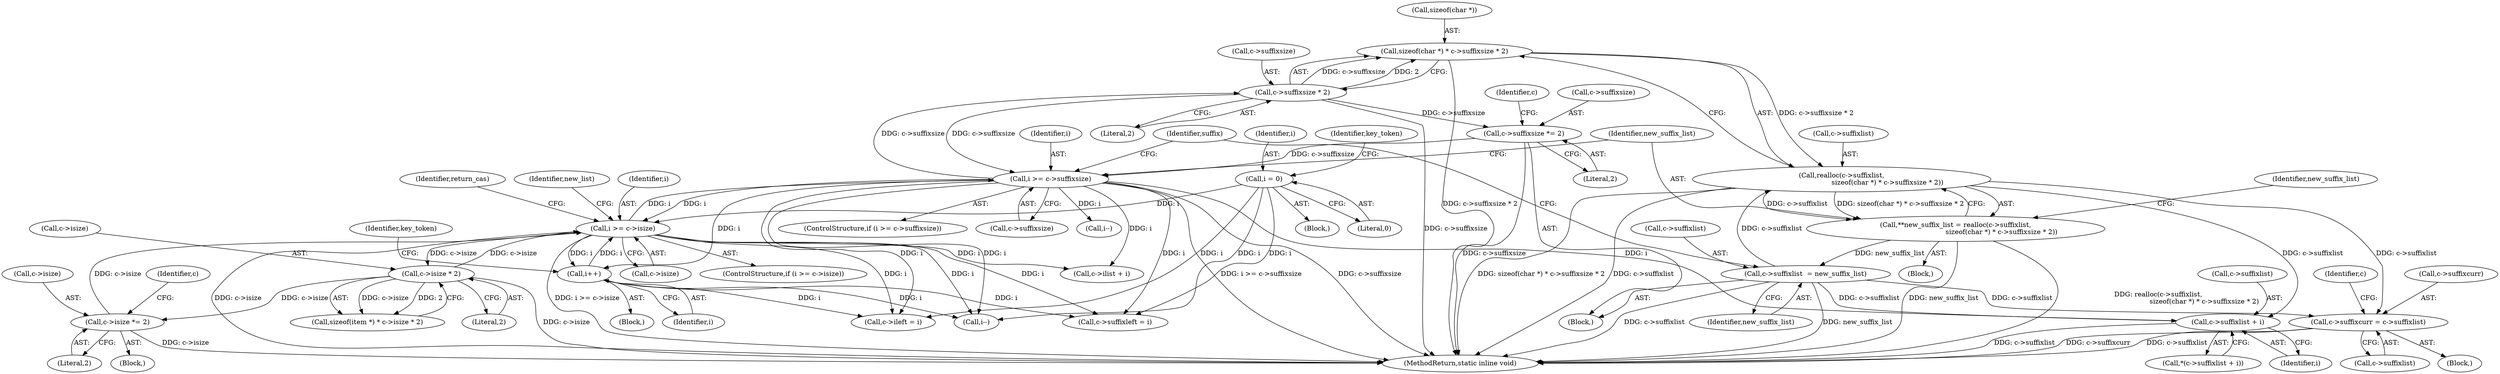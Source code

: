 digraph "0_memcached_a8c4a82787b8b6c256d61bd5c42fb7f92d1bae00@API" {
"1000273" [label="(Call,sizeof(char *) * c->suffixsize * 2)"];
"1000276" [label="(Call,c->suffixsize * 2)"];
"1000260" [label="(Call,i >= c->suffixsize)"];
"1000192" [label="(Call,i >= c->isize)"];
"1000114" [label="(Call,i = 0)"];
"1000602" [label="(Call,i++)"];
"1000208" [label="(Call,c->isize * 2)"];
"1000216" [label="(Call,c->isize *= 2)"];
"1000284" [label="(Call,c->suffixsize *= 2)"];
"1000269" [label="(Call,realloc(c->suffixlist,\n                                           sizeof(char *) * c->suffixsize * 2))"];
"1000267" [label="(Call,**new_suffix_list = realloc(c->suffixlist,\n                                           sizeof(char *) * c->suffixsize * 2))"];
"1000289" [label="(Call,c->suffixlist  = new_suffix_list)"];
"1000345" [label="(Call,c->suffixlist + i)"];
"1000694" [label="(Call,c->suffixcurr = c->suffixlist)"];
"1000306" [label="(Identifier,suffix)"];
"1000283" [label="(Block,)"];
"1000345" [label="(Call,c->suffixlist + i)"];
"1000193" [label="(Identifier,i)"];
"1000650" [label="(Identifier,key_token)"];
"1000346" [label="(Call,c->suffixlist)"];
"1000223" [label="(Identifier,c)"];
"1000208" [label="(Call,c->isize * 2)"];
"1000110" [label="(Block,)"];
"1000349" [label="(Identifier,i)"];
"1000695" [label="(Call,c->suffixcurr)"];
"1000693" [label="(Block,)"];
"1000277" [label="(Call,c->suffixsize)"];
"1000703" [label="(Identifier,c)"];
"1000701" [label="(Call,c->suffixleft = i)"];
"1000216" [label="(Call,c->isize *= 2)"];
"1000276" [label="(Call,c->suffixsize * 2)"];
"1000698" [label="(Call,c->suffixlist)"];
"1000282" [label="(Identifier,new_suffix_list)"];
"1000290" [label="(Call,c->suffixlist)"];
"1000114" [label="(Call,i = 0)"];
"1000239" [label="(Identifier,return_cas)"];
"1000270" [label="(Call,c->suffixlist)"];
"1000274" [label="(Call,sizeof(char *))"];
"1000291" [label="(Identifier,c)"];
"1000268" [label="(Identifier,new_suffix_list)"];
"1000115" [label="(Identifier,i)"];
"1000265" [label="(Block,)"];
"1000194" [label="(Call,c->isize)"];
"1000116" [label="(Literal,0)"];
"1000220" [label="(Literal,2)"];
"1000681" [label="(Call,c->ileft = i)"];
"1000259" [label="(ControlStructure,if (i >= c->suffixsize))"];
"1000215" [label="(Block,)"];
"1000260" [label="(Call,i >= c->suffixsize)"];
"1000603" [label="(Identifier,i)"];
"1000205" [label="(Call,sizeof(item *) * c->isize * 2)"];
"1000694" [label="(Call,c->suffixcurr = c->suffixlist)"];
"1000200" [label="(Identifier,new_list)"];
"1000261" [label="(Identifier,i)"];
"1000284" [label="(Call,c->suffixsize *= 2)"];
"1000280" [label="(Literal,2)"];
"1000209" [label="(Call,c->isize)"];
"1000755" [label="(MethodReturn,static inline void)"];
"1000212" [label="(Literal,2)"];
"1000269" [label="(Call,realloc(c->suffixlist,\n                                           sizeof(char *) * c->suffixsize * 2))"];
"1000273" [label="(Call,sizeof(char *) * c->suffixsize * 2)"];
"1000596" [label="(Call,c->ilist + i)"];
"1000262" [label="(Call,c->suffixsize)"];
"1000159" [label="(Call,i--)"];
"1000120" [label="(Identifier,key_token)"];
"1000267" [label="(Call,**new_suffix_list = realloc(c->suffixlist,\n                                           sizeof(char *) * c->suffixsize * 2))"];
"1000344" [label="(Call,*(c->suffixlist + i))"];
"1000285" [label="(Call,c->suffixsize)"];
"1000217" [label="(Call,c->isize)"];
"1000602" [label="(Call,i++)"];
"1000191" [label="(ControlStructure,if (i >= c->isize))"];
"1000331" [label="(Call,i--)"];
"1000293" [label="(Identifier,new_suffix_list)"];
"1000190" [label="(Block,)"];
"1000192" [label="(Call,i >= c->isize)"];
"1000288" [label="(Literal,2)"];
"1000289" [label="(Call,c->suffixlist  = new_suffix_list)"];
"1000273" -> "1000269"  [label="AST: "];
"1000273" -> "1000276"  [label="CFG: "];
"1000274" -> "1000273"  [label="AST: "];
"1000276" -> "1000273"  [label="AST: "];
"1000269" -> "1000273"  [label="CFG: "];
"1000273" -> "1000755"  [label="DDG: c->suffixsize * 2"];
"1000273" -> "1000269"  [label="DDG: c->suffixsize * 2"];
"1000276" -> "1000273"  [label="DDG: c->suffixsize"];
"1000276" -> "1000273"  [label="DDG: 2"];
"1000276" -> "1000280"  [label="CFG: "];
"1000277" -> "1000276"  [label="AST: "];
"1000280" -> "1000276"  [label="AST: "];
"1000276" -> "1000755"  [label="DDG: c->suffixsize"];
"1000276" -> "1000260"  [label="DDG: c->suffixsize"];
"1000260" -> "1000276"  [label="DDG: c->suffixsize"];
"1000276" -> "1000284"  [label="DDG: c->suffixsize"];
"1000260" -> "1000259"  [label="AST: "];
"1000260" -> "1000262"  [label="CFG: "];
"1000261" -> "1000260"  [label="AST: "];
"1000262" -> "1000260"  [label="AST: "];
"1000268" -> "1000260"  [label="CFG: "];
"1000306" -> "1000260"  [label="CFG: "];
"1000260" -> "1000755"  [label="DDG: i >= c->suffixsize"];
"1000260" -> "1000755"  [label="DDG: c->suffixsize"];
"1000260" -> "1000159"  [label="DDG: i"];
"1000260" -> "1000192"  [label="DDG: i"];
"1000192" -> "1000260"  [label="DDG: i"];
"1000284" -> "1000260"  [label="DDG: c->suffixsize"];
"1000260" -> "1000331"  [label="DDG: i"];
"1000260" -> "1000345"  [label="DDG: i"];
"1000260" -> "1000596"  [label="DDG: i"];
"1000260" -> "1000602"  [label="DDG: i"];
"1000260" -> "1000681"  [label="DDG: i"];
"1000260" -> "1000701"  [label="DDG: i"];
"1000192" -> "1000191"  [label="AST: "];
"1000192" -> "1000194"  [label="CFG: "];
"1000193" -> "1000192"  [label="AST: "];
"1000194" -> "1000192"  [label="AST: "];
"1000200" -> "1000192"  [label="CFG: "];
"1000239" -> "1000192"  [label="CFG: "];
"1000192" -> "1000755"  [label="DDG: c->isize"];
"1000192" -> "1000755"  [label="DDG: i >= c->isize"];
"1000192" -> "1000159"  [label="DDG: i"];
"1000114" -> "1000192"  [label="DDG: i"];
"1000602" -> "1000192"  [label="DDG: i"];
"1000208" -> "1000192"  [label="DDG: c->isize"];
"1000216" -> "1000192"  [label="DDG: c->isize"];
"1000192" -> "1000208"  [label="DDG: c->isize"];
"1000192" -> "1000596"  [label="DDG: i"];
"1000192" -> "1000602"  [label="DDG: i"];
"1000192" -> "1000681"  [label="DDG: i"];
"1000192" -> "1000701"  [label="DDG: i"];
"1000114" -> "1000110"  [label="AST: "];
"1000114" -> "1000116"  [label="CFG: "];
"1000115" -> "1000114"  [label="AST: "];
"1000116" -> "1000114"  [label="AST: "];
"1000120" -> "1000114"  [label="CFG: "];
"1000114" -> "1000159"  [label="DDG: i"];
"1000114" -> "1000681"  [label="DDG: i"];
"1000114" -> "1000701"  [label="DDG: i"];
"1000602" -> "1000190"  [label="AST: "];
"1000602" -> "1000603"  [label="CFG: "];
"1000603" -> "1000602"  [label="AST: "];
"1000650" -> "1000602"  [label="CFG: "];
"1000602" -> "1000159"  [label="DDG: i"];
"1000602" -> "1000681"  [label="DDG: i"];
"1000602" -> "1000701"  [label="DDG: i"];
"1000208" -> "1000205"  [label="AST: "];
"1000208" -> "1000212"  [label="CFG: "];
"1000209" -> "1000208"  [label="AST: "];
"1000212" -> "1000208"  [label="AST: "];
"1000205" -> "1000208"  [label="CFG: "];
"1000208" -> "1000755"  [label="DDG: c->isize"];
"1000208" -> "1000205"  [label="DDG: c->isize"];
"1000208" -> "1000205"  [label="DDG: 2"];
"1000208" -> "1000216"  [label="DDG: c->isize"];
"1000216" -> "1000215"  [label="AST: "];
"1000216" -> "1000220"  [label="CFG: "];
"1000217" -> "1000216"  [label="AST: "];
"1000220" -> "1000216"  [label="AST: "];
"1000223" -> "1000216"  [label="CFG: "];
"1000216" -> "1000755"  [label="DDG: c->isize"];
"1000284" -> "1000283"  [label="AST: "];
"1000284" -> "1000288"  [label="CFG: "];
"1000285" -> "1000284"  [label="AST: "];
"1000288" -> "1000284"  [label="AST: "];
"1000291" -> "1000284"  [label="CFG: "];
"1000284" -> "1000755"  [label="DDG: c->suffixsize"];
"1000269" -> "1000267"  [label="AST: "];
"1000270" -> "1000269"  [label="AST: "];
"1000267" -> "1000269"  [label="CFG: "];
"1000269" -> "1000755"  [label="DDG: sizeof(char *) * c->suffixsize * 2"];
"1000269" -> "1000755"  [label="DDG: c->suffixlist"];
"1000269" -> "1000267"  [label="DDG: c->suffixlist"];
"1000269" -> "1000267"  [label="DDG: sizeof(char *) * c->suffixsize * 2"];
"1000289" -> "1000269"  [label="DDG: c->suffixlist"];
"1000269" -> "1000345"  [label="DDG: c->suffixlist"];
"1000269" -> "1000694"  [label="DDG: c->suffixlist"];
"1000267" -> "1000265"  [label="AST: "];
"1000268" -> "1000267"  [label="AST: "];
"1000282" -> "1000267"  [label="CFG: "];
"1000267" -> "1000755"  [label="DDG: realloc(c->suffixlist,\n                                           sizeof(char *) * c->suffixsize * 2)"];
"1000267" -> "1000755"  [label="DDG: new_suffix_list"];
"1000267" -> "1000289"  [label="DDG: new_suffix_list"];
"1000289" -> "1000283"  [label="AST: "];
"1000289" -> "1000293"  [label="CFG: "];
"1000290" -> "1000289"  [label="AST: "];
"1000293" -> "1000289"  [label="AST: "];
"1000306" -> "1000289"  [label="CFG: "];
"1000289" -> "1000755"  [label="DDG: c->suffixlist"];
"1000289" -> "1000755"  [label="DDG: new_suffix_list"];
"1000289" -> "1000345"  [label="DDG: c->suffixlist"];
"1000289" -> "1000694"  [label="DDG: c->suffixlist"];
"1000345" -> "1000344"  [label="AST: "];
"1000345" -> "1000349"  [label="CFG: "];
"1000346" -> "1000345"  [label="AST: "];
"1000349" -> "1000345"  [label="AST: "];
"1000344" -> "1000345"  [label="CFG: "];
"1000345" -> "1000755"  [label="DDG: c->suffixlist"];
"1000694" -> "1000693"  [label="AST: "];
"1000694" -> "1000698"  [label="CFG: "];
"1000695" -> "1000694"  [label="AST: "];
"1000698" -> "1000694"  [label="AST: "];
"1000703" -> "1000694"  [label="CFG: "];
"1000694" -> "1000755"  [label="DDG: c->suffixcurr"];
"1000694" -> "1000755"  [label="DDG: c->suffixlist"];
}
